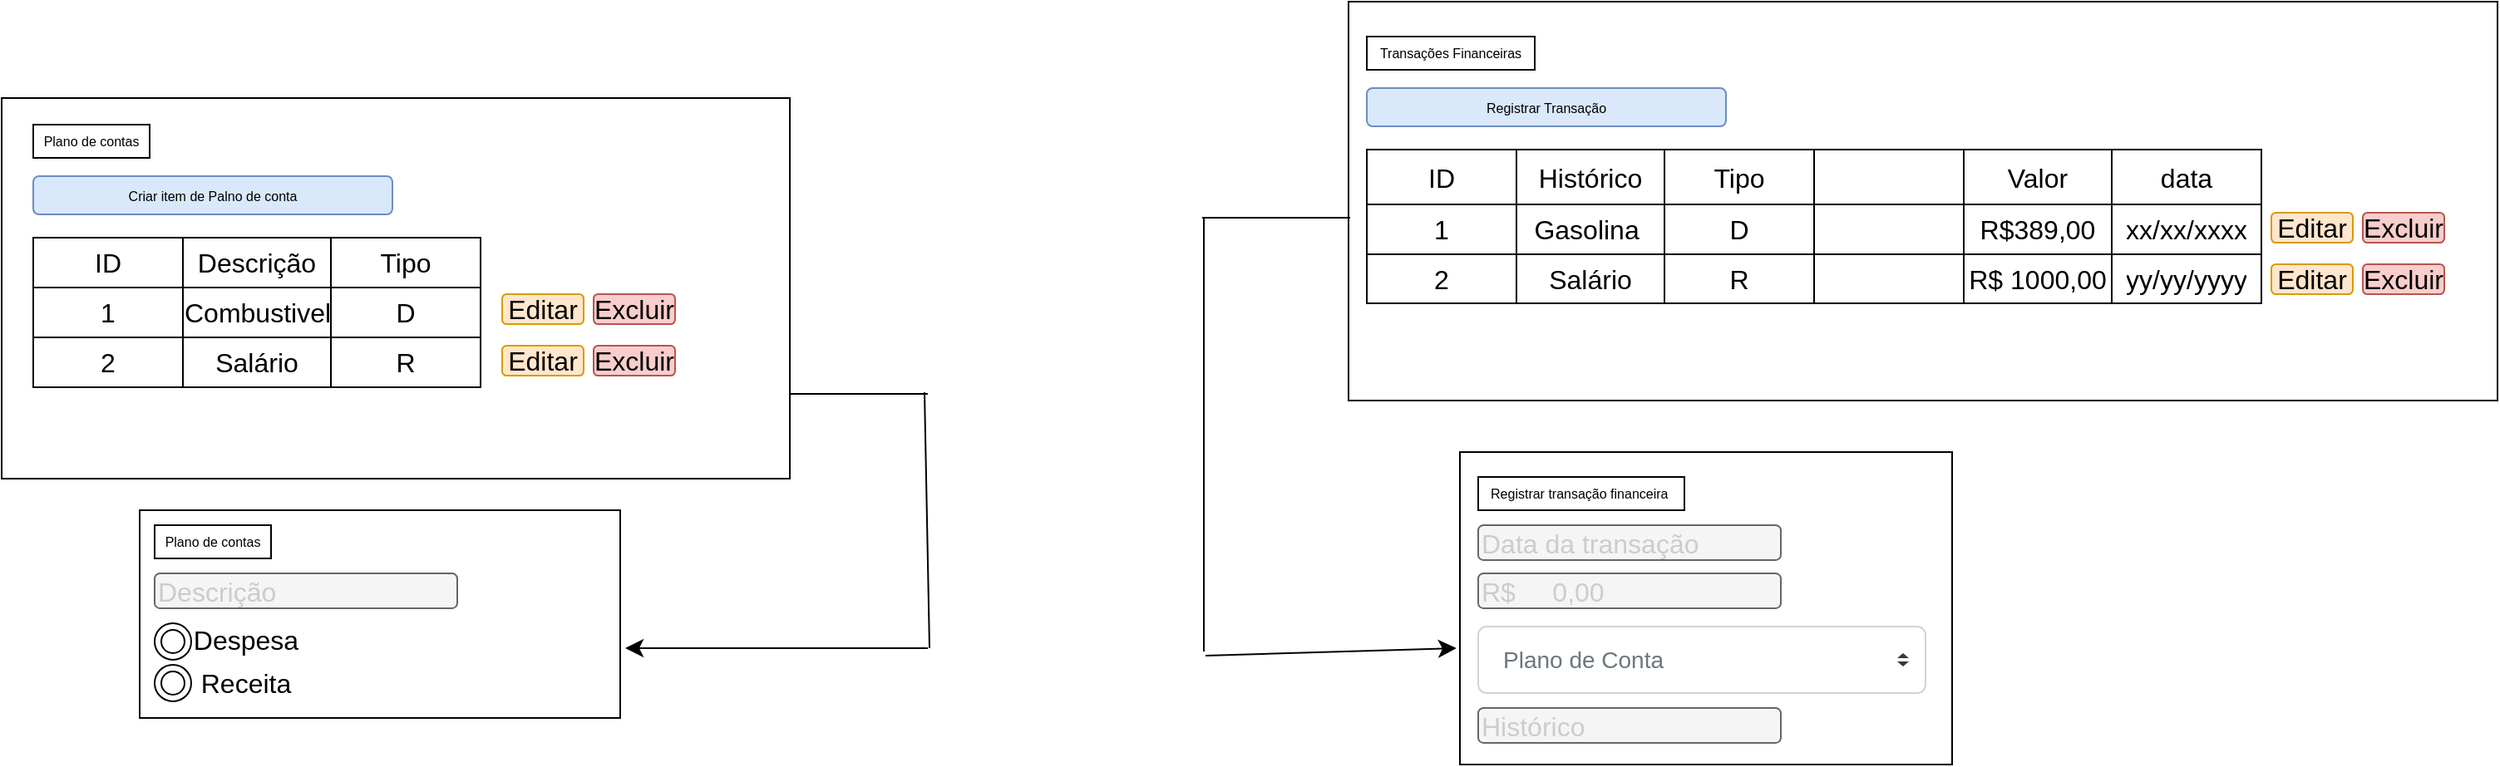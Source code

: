 <mxfile version="22.1.5" type="github">
  <diagram name="Página-1" id="bxvynTs7vyTyOahjGOtV">
    <mxGraphModel dx="1514" dy="1052" grid="0" gridSize="10" guides="1" tooltips="1" connect="1" arrows="1" fold="1" page="0" pageScale="1" pageWidth="827" pageHeight="1169" math="0" shadow="0">
      <root>
        <mxCell id="0" />
        <mxCell id="1" parent="0" />
        <mxCell id="HXcUSBCyM4X6-Kzy9UrR-1" value="" style="rounded=0;whiteSpace=wrap;html=1;fontSize=16;direction=west;" vertex="1" parent="1">
          <mxGeometry x="-17" y="-156" width="474" height="229" as="geometry" />
        </mxCell>
        <mxCell id="HXcUSBCyM4X6-Kzy9UrR-2" value="Plano de contas" style="text;html=1;strokeColor=black;fillColor=none;align=center;verticalAlign=middle;whiteSpace=wrap;rounded=0;fontSize=8;" vertex="1" parent="1">
          <mxGeometry x="2" y="-140" width="70" height="20" as="geometry" />
        </mxCell>
        <mxCell id="HXcUSBCyM4X6-Kzy9UrR-4" value="Criar item de Palno de conta" style="rounded=1;whiteSpace=wrap;html=1;fontSize=8;fillColor=#dae8fc;strokeColor=#6c8ebf;" vertex="1" parent="1">
          <mxGeometry x="2" y="-109" width="216" height="23" as="geometry" />
        </mxCell>
        <mxCell id="HXcUSBCyM4X6-Kzy9UrR-7" value="" style="shape=table;startSize=0;container=1;collapsible=0;childLayout=tableLayout;fontSize=16;" vertex="1" parent="1">
          <mxGeometry x="2" y="-72" width="269" height="90" as="geometry" />
        </mxCell>
        <mxCell id="HXcUSBCyM4X6-Kzy9UrR-8" value="" style="shape=tableRow;horizontal=0;startSize=0;swimlaneHead=0;swimlaneBody=0;strokeColor=inherit;top=0;left=0;bottom=0;right=0;collapsible=0;dropTarget=0;fillColor=none;points=[[0,0.5],[1,0.5]];portConstraint=eastwest;fontSize=16;" vertex="1" parent="HXcUSBCyM4X6-Kzy9UrR-7">
          <mxGeometry width="269" height="30" as="geometry" />
        </mxCell>
        <mxCell id="HXcUSBCyM4X6-Kzy9UrR-9" value="ID" style="shape=partialRectangle;html=1;whiteSpace=wrap;connectable=0;strokeColor=inherit;overflow=hidden;fillColor=none;top=0;left=0;bottom=0;right=0;pointerEvents=1;fontSize=16;" vertex="1" parent="HXcUSBCyM4X6-Kzy9UrR-8">
          <mxGeometry width="90" height="30" as="geometry">
            <mxRectangle width="90" height="30" as="alternateBounds" />
          </mxGeometry>
        </mxCell>
        <mxCell id="HXcUSBCyM4X6-Kzy9UrR-10" value="Descrição" style="shape=partialRectangle;html=1;whiteSpace=wrap;connectable=0;strokeColor=inherit;overflow=hidden;fillColor=none;top=0;left=0;bottom=0;right=0;pointerEvents=1;fontSize=16;" vertex="1" parent="HXcUSBCyM4X6-Kzy9UrR-8">
          <mxGeometry x="90" width="89" height="30" as="geometry">
            <mxRectangle width="89" height="30" as="alternateBounds" />
          </mxGeometry>
        </mxCell>
        <mxCell id="HXcUSBCyM4X6-Kzy9UrR-11" value="Tipo" style="shape=partialRectangle;html=1;whiteSpace=wrap;connectable=0;strokeColor=inherit;overflow=hidden;fillColor=none;top=0;left=0;bottom=0;right=0;pointerEvents=1;fontSize=16;" vertex="1" parent="HXcUSBCyM4X6-Kzy9UrR-8">
          <mxGeometry x="179" width="90" height="30" as="geometry">
            <mxRectangle width="90" height="30" as="alternateBounds" />
          </mxGeometry>
        </mxCell>
        <mxCell id="HXcUSBCyM4X6-Kzy9UrR-12" value="" style="shape=tableRow;horizontal=0;startSize=0;swimlaneHead=0;swimlaneBody=0;strokeColor=inherit;top=0;left=0;bottom=0;right=0;collapsible=0;dropTarget=0;fillColor=none;points=[[0,0.5],[1,0.5]];portConstraint=eastwest;fontSize=16;" vertex="1" parent="HXcUSBCyM4X6-Kzy9UrR-7">
          <mxGeometry y="30" width="269" height="30" as="geometry" />
        </mxCell>
        <mxCell id="HXcUSBCyM4X6-Kzy9UrR-13" value="1" style="shape=partialRectangle;html=1;whiteSpace=wrap;connectable=0;strokeColor=inherit;overflow=hidden;fillColor=none;top=0;left=0;bottom=0;right=0;pointerEvents=1;fontSize=16;" vertex="1" parent="HXcUSBCyM4X6-Kzy9UrR-12">
          <mxGeometry width="90" height="30" as="geometry">
            <mxRectangle width="90" height="30" as="alternateBounds" />
          </mxGeometry>
        </mxCell>
        <mxCell id="HXcUSBCyM4X6-Kzy9UrR-14" value="Combustivel" style="shape=partialRectangle;html=1;whiteSpace=wrap;connectable=0;strokeColor=inherit;overflow=hidden;fillColor=none;top=0;left=0;bottom=0;right=0;pointerEvents=1;fontSize=16;" vertex="1" parent="HXcUSBCyM4X6-Kzy9UrR-12">
          <mxGeometry x="90" width="89" height="30" as="geometry">
            <mxRectangle width="89" height="30" as="alternateBounds" />
          </mxGeometry>
        </mxCell>
        <mxCell id="HXcUSBCyM4X6-Kzy9UrR-15" value="D" style="shape=partialRectangle;html=1;whiteSpace=wrap;connectable=0;strokeColor=inherit;overflow=hidden;fillColor=none;top=0;left=0;bottom=0;right=0;pointerEvents=1;fontSize=16;" vertex="1" parent="HXcUSBCyM4X6-Kzy9UrR-12">
          <mxGeometry x="179" width="90" height="30" as="geometry">
            <mxRectangle width="90" height="30" as="alternateBounds" />
          </mxGeometry>
        </mxCell>
        <mxCell id="HXcUSBCyM4X6-Kzy9UrR-16" value="" style="shape=tableRow;horizontal=0;startSize=0;swimlaneHead=0;swimlaneBody=0;strokeColor=inherit;top=0;left=0;bottom=0;right=0;collapsible=0;dropTarget=0;fillColor=none;points=[[0,0.5],[1,0.5]];portConstraint=eastwest;fontSize=16;" vertex="1" parent="HXcUSBCyM4X6-Kzy9UrR-7">
          <mxGeometry y="60" width="269" height="30" as="geometry" />
        </mxCell>
        <mxCell id="HXcUSBCyM4X6-Kzy9UrR-17" value="2" style="shape=partialRectangle;html=1;whiteSpace=wrap;connectable=0;strokeColor=inherit;overflow=hidden;fillColor=none;top=0;left=0;bottom=0;right=0;pointerEvents=1;fontSize=16;" vertex="1" parent="HXcUSBCyM4X6-Kzy9UrR-16">
          <mxGeometry width="90" height="30" as="geometry">
            <mxRectangle width="90" height="30" as="alternateBounds" />
          </mxGeometry>
        </mxCell>
        <mxCell id="HXcUSBCyM4X6-Kzy9UrR-18" value="Salário" style="shape=partialRectangle;html=1;whiteSpace=wrap;connectable=0;strokeColor=inherit;overflow=hidden;fillColor=none;top=0;left=0;bottom=0;right=0;pointerEvents=1;fontSize=16;" vertex="1" parent="HXcUSBCyM4X6-Kzy9UrR-16">
          <mxGeometry x="90" width="89" height="30" as="geometry">
            <mxRectangle width="89" height="30" as="alternateBounds" />
          </mxGeometry>
        </mxCell>
        <mxCell id="HXcUSBCyM4X6-Kzy9UrR-19" value="R" style="shape=partialRectangle;html=1;whiteSpace=wrap;connectable=0;strokeColor=inherit;overflow=hidden;fillColor=none;top=0;left=0;bottom=0;right=0;pointerEvents=1;fontSize=16;" vertex="1" parent="HXcUSBCyM4X6-Kzy9UrR-16">
          <mxGeometry x="179" width="90" height="30" as="geometry">
            <mxRectangle width="90" height="30" as="alternateBounds" />
          </mxGeometry>
        </mxCell>
        <mxCell id="HXcUSBCyM4X6-Kzy9UrR-20" value="Editar" style="rounded=1;whiteSpace=wrap;html=1;fontSize=16;fillColor=#ffe6cc;strokeColor=#d79b00;" vertex="1" parent="1">
          <mxGeometry x="284" y="-38" width="49" height="18" as="geometry" />
        </mxCell>
        <mxCell id="HXcUSBCyM4X6-Kzy9UrR-22" value="Editar" style="rounded=1;whiteSpace=wrap;html=1;fontSize=16;fillColor=#ffe6cc;strokeColor=#d79b00;" vertex="1" parent="1">
          <mxGeometry x="284" y="-7" width="49" height="18" as="geometry" />
        </mxCell>
        <mxCell id="HXcUSBCyM4X6-Kzy9UrR-24" value="Excluir" style="rounded=1;whiteSpace=wrap;html=1;fontSize=16;fillColor=#f8cecc;strokeColor=#b85450;" vertex="1" parent="1">
          <mxGeometry x="339" y="-38" width="49" height="18" as="geometry" />
        </mxCell>
        <mxCell id="HXcUSBCyM4X6-Kzy9UrR-25" value="Excluir" style="rounded=1;whiteSpace=wrap;html=1;fontSize=16;fillColor=#f8cecc;strokeColor=#b85450;" vertex="1" parent="1">
          <mxGeometry x="339" y="-7" width="49" height="18" as="geometry" />
        </mxCell>
        <mxCell id="HXcUSBCyM4X6-Kzy9UrR-26" value="" style="rounded=0;whiteSpace=wrap;html=1;fontSize=16;" vertex="1" parent="1">
          <mxGeometry x="66" y="92" width="289" height="125" as="geometry" />
        </mxCell>
        <mxCell id="HXcUSBCyM4X6-Kzy9UrR-27" value="Plano de contas" style="text;html=1;strokeColor=black;fillColor=none;align=center;verticalAlign=middle;whiteSpace=wrap;rounded=0;fontSize=8;" vertex="1" parent="1">
          <mxGeometry x="75" y="101" width="70" height="20" as="geometry" />
        </mxCell>
        <mxCell id="HXcUSBCyM4X6-Kzy9UrR-28" value="&lt;font color=&quot;#cccccc&quot;&gt;Descrição&lt;/font&gt;" style="rounded=1;whiteSpace=wrap;html=1;fontSize=16;align=left;strokeColor=#666666;fillColor=#f5f5f5;fontColor=#333333;" vertex="1" parent="1">
          <mxGeometry x="75" y="130" width="182" height="21" as="geometry" />
        </mxCell>
        <mxCell id="HXcUSBCyM4X6-Kzy9UrR-29" value="" style="ellipse;shape=doubleEllipse;whiteSpace=wrap;html=1;aspect=fixed;fontSize=16;" vertex="1" parent="1">
          <mxGeometry x="75" y="160" width="22" height="22" as="geometry" />
        </mxCell>
        <mxCell id="HXcUSBCyM4X6-Kzy9UrR-30" value="" style="ellipse;shape=doubleEllipse;whiteSpace=wrap;html=1;aspect=fixed;fontSize=16;" vertex="1" parent="1">
          <mxGeometry x="75" y="185" width="22" height="22" as="geometry" />
        </mxCell>
        <mxCell id="HXcUSBCyM4X6-Kzy9UrR-31" value="Despesa" style="text;strokeColor=none;fillColor=none;html=1;align=center;verticalAlign=middle;whiteSpace=wrap;rounded=0;fontSize=16;" vertex="1" parent="1">
          <mxGeometry x="100" y="155" width="60" height="30" as="geometry" />
        </mxCell>
        <mxCell id="HXcUSBCyM4X6-Kzy9UrR-32" value="Receita" style="text;strokeColor=none;fillColor=none;html=1;align=center;verticalAlign=middle;whiteSpace=wrap;rounded=0;fontSize=16;" vertex="1" parent="1">
          <mxGeometry x="100" y="181" width="60" height="30" as="geometry" />
        </mxCell>
        <mxCell id="HXcUSBCyM4X6-Kzy9UrR-36" value="" style="endArrow=none;html=1;rounded=0;fontSize=12;startSize=8;endSize=8;curved=1;" edge="1" parent="1">
          <mxGeometry width="50" height="50" relative="1" as="geometry">
            <mxPoint x="457" y="22" as="sourcePoint" />
            <mxPoint x="540" y="22" as="targetPoint" />
          </mxGeometry>
        </mxCell>
        <mxCell id="HXcUSBCyM4X6-Kzy9UrR-38" value="" style="endArrow=none;html=1;rounded=0;fontSize=12;startSize=8;endSize=8;curved=1;" edge="1" parent="1">
          <mxGeometry width="50" height="50" relative="1" as="geometry">
            <mxPoint x="538" y="21" as="sourcePoint" />
            <mxPoint x="541" y="175" as="targetPoint" />
          </mxGeometry>
        </mxCell>
        <mxCell id="HXcUSBCyM4X6-Kzy9UrR-39" value="" style="endArrow=classic;html=1;rounded=0;fontSize=12;startSize=8;endSize=8;curved=1;" edge="1" parent="1">
          <mxGeometry width="50" height="50" relative="1" as="geometry">
            <mxPoint x="540" y="175" as="sourcePoint" />
            <mxPoint x="358" y="175" as="targetPoint" />
          </mxGeometry>
        </mxCell>
        <mxCell id="HXcUSBCyM4X6-Kzy9UrR-41" value="Transações Financeiras" style="text;html=1;strokeColor=black;fillColor=none;align=center;verticalAlign=middle;whiteSpace=wrap;rounded=0;fontSize=8;" vertex="1" parent="1">
          <mxGeometry x="804" y="-193" width="101" height="20" as="geometry" />
        </mxCell>
        <mxCell id="HXcUSBCyM4X6-Kzy9UrR-42" value="Registrar Transação" style="rounded=1;whiteSpace=wrap;html=1;fontSize=8;fillColor=#dae8fc;strokeColor=#6c8ebf;" vertex="1" parent="1">
          <mxGeometry x="804" y="-162" width="216" height="23" as="geometry" />
        </mxCell>
        <mxCell id="HXcUSBCyM4X6-Kzy9UrR-43" value="" style="shape=table;startSize=0;container=1;collapsible=0;childLayout=tableLayout;fontSize=16;" vertex="1" parent="1">
          <mxGeometry x="804" y="-125" width="269" height="92.5" as="geometry" />
        </mxCell>
        <mxCell id="HXcUSBCyM4X6-Kzy9UrR-44" value="" style="shape=tableRow;horizontal=0;startSize=0;swimlaneHead=0;swimlaneBody=0;strokeColor=inherit;top=0;left=0;bottom=0;right=0;collapsible=0;dropTarget=0;fillColor=none;points=[[0,0.5],[1,0.5]];portConstraint=eastwest;fontSize=16;" vertex="1" parent="HXcUSBCyM4X6-Kzy9UrR-43">
          <mxGeometry width="269" height="33" as="geometry" />
        </mxCell>
        <mxCell id="HXcUSBCyM4X6-Kzy9UrR-45" value="ID" style="shape=partialRectangle;html=1;whiteSpace=wrap;connectable=0;strokeColor=inherit;overflow=hidden;fillColor=none;top=0;left=0;bottom=0;right=0;pointerEvents=1;fontSize=16;" vertex="1" parent="HXcUSBCyM4X6-Kzy9UrR-44">
          <mxGeometry width="90" height="33" as="geometry">
            <mxRectangle width="90" height="33" as="alternateBounds" />
          </mxGeometry>
        </mxCell>
        <mxCell id="HXcUSBCyM4X6-Kzy9UrR-46" value="Histórico" style="shape=partialRectangle;html=1;whiteSpace=wrap;connectable=0;strokeColor=inherit;overflow=hidden;fillColor=none;top=0;left=0;bottom=0;right=0;pointerEvents=1;fontSize=16;" vertex="1" parent="HXcUSBCyM4X6-Kzy9UrR-44">
          <mxGeometry x="90" width="89" height="33" as="geometry">
            <mxRectangle width="89" height="33" as="alternateBounds" />
          </mxGeometry>
        </mxCell>
        <mxCell id="HXcUSBCyM4X6-Kzy9UrR-47" value="Tipo" style="shape=partialRectangle;html=1;whiteSpace=wrap;connectable=0;strokeColor=inherit;overflow=hidden;fillColor=none;top=0;left=0;bottom=0;right=0;pointerEvents=1;fontSize=16;" vertex="1" parent="HXcUSBCyM4X6-Kzy9UrR-44">
          <mxGeometry x="179" width="90" height="33" as="geometry">
            <mxRectangle width="90" height="33" as="alternateBounds" />
          </mxGeometry>
        </mxCell>
        <mxCell id="HXcUSBCyM4X6-Kzy9UrR-48" value="" style="shape=tableRow;horizontal=0;startSize=0;swimlaneHead=0;swimlaneBody=0;strokeColor=inherit;top=0;left=0;bottom=0;right=0;collapsible=0;dropTarget=0;fillColor=none;points=[[0,0.5],[1,0.5]];portConstraint=eastwest;fontSize=16;" vertex="1" parent="HXcUSBCyM4X6-Kzy9UrR-43">
          <mxGeometry y="33" width="269" height="30" as="geometry" />
        </mxCell>
        <mxCell id="HXcUSBCyM4X6-Kzy9UrR-49" value="1" style="shape=partialRectangle;html=1;whiteSpace=wrap;connectable=0;strokeColor=inherit;overflow=hidden;fillColor=none;top=0;left=0;bottom=0;right=0;pointerEvents=1;fontSize=16;" vertex="1" parent="HXcUSBCyM4X6-Kzy9UrR-48">
          <mxGeometry width="90" height="30" as="geometry">
            <mxRectangle width="90" height="30" as="alternateBounds" />
          </mxGeometry>
        </mxCell>
        <mxCell id="HXcUSBCyM4X6-Kzy9UrR-50" value="Gasolina&amp;nbsp;" style="shape=partialRectangle;html=1;whiteSpace=wrap;connectable=0;strokeColor=inherit;overflow=hidden;fillColor=none;top=0;left=0;bottom=0;right=0;pointerEvents=1;fontSize=16;" vertex="1" parent="HXcUSBCyM4X6-Kzy9UrR-48">
          <mxGeometry x="90" width="89" height="30" as="geometry">
            <mxRectangle width="89" height="30" as="alternateBounds" />
          </mxGeometry>
        </mxCell>
        <mxCell id="HXcUSBCyM4X6-Kzy9UrR-51" value="D" style="shape=partialRectangle;html=1;whiteSpace=wrap;connectable=0;strokeColor=inherit;overflow=hidden;fillColor=none;top=0;left=0;bottom=0;right=0;pointerEvents=1;fontSize=16;" vertex="1" parent="HXcUSBCyM4X6-Kzy9UrR-48">
          <mxGeometry x="179" width="90" height="30" as="geometry">
            <mxRectangle width="90" height="30" as="alternateBounds" />
          </mxGeometry>
        </mxCell>
        <mxCell id="HXcUSBCyM4X6-Kzy9UrR-52" value="" style="shape=tableRow;horizontal=0;startSize=0;swimlaneHead=0;swimlaneBody=0;strokeColor=inherit;top=0;left=0;bottom=0;right=0;collapsible=0;dropTarget=0;fillColor=none;points=[[0,0.5],[1,0.5]];portConstraint=eastwest;fontSize=16;" vertex="1" parent="HXcUSBCyM4X6-Kzy9UrR-43">
          <mxGeometry y="63" width="269" height="30" as="geometry" />
        </mxCell>
        <mxCell id="HXcUSBCyM4X6-Kzy9UrR-53" value="2" style="shape=partialRectangle;html=1;whiteSpace=wrap;connectable=0;strokeColor=inherit;overflow=hidden;fillColor=none;top=0;left=0;bottom=0;right=0;pointerEvents=1;fontSize=16;" vertex="1" parent="HXcUSBCyM4X6-Kzy9UrR-52">
          <mxGeometry width="90" height="30" as="geometry">
            <mxRectangle width="90" height="30" as="alternateBounds" />
          </mxGeometry>
        </mxCell>
        <mxCell id="HXcUSBCyM4X6-Kzy9UrR-54" value="Salário" style="shape=partialRectangle;html=1;whiteSpace=wrap;connectable=0;strokeColor=inherit;overflow=hidden;fillColor=none;top=0;left=0;bottom=0;right=0;pointerEvents=1;fontSize=16;" vertex="1" parent="HXcUSBCyM4X6-Kzy9UrR-52">
          <mxGeometry x="90" width="89" height="30" as="geometry">
            <mxRectangle width="89" height="30" as="alternateBounds" />
          </mxGeometry>
        </mxCell>
        <mxCell id="HXcUSBCyM4X6-Kzy9UrR-55" value="R" style="shape=partialRectangle;html=1;whiteSpace=wrap;connectable=0;strokeColor=inherit;overflow=hidden;fillColor=none;top=0;left=0;bottom=0;right=0;pointerEvents=1;fontSize=16;" vertex="1" parent="HXcUSBCyM4X6-Kzy9UrR-52">
          <mxGeometry x="179" width="90" height="30" as="geometry">
            <mxRectangle width="90" height="30" as="alternateBounds" />
          </mxGeometry>
        </mxCell>
        <mxCell id="HXcUSBCyM4X6-Kzy9UrR-56" value="Editar" style="rounded=1;whiteSpace=wrap;html=1;fontSize=16;fillColor=#ffe6cc;strokeColor=#d79b00;" vertex="1" parent="1">
          <mxGeometry x="1348" y="-87" width="49" height="18" as="geometry" />
        </mxCell>
        <mxCell id="HXcUSBCyM4X6-Kzy9UrR-57" value="Editar" style="rounded=1;whiteSpace=wrap;html=1;fontSize=16;fillColor=#ffe6cc;strokeColor=#d79b00;" vertex="1" parent="1">
          <mxGeometry x="1348" y="-56" width="49" height="18" as="geometry" />
        </mxCell>
        <mxCell id="HXcUSBCyM4X6-Kzy9UrR-58" value="Excluir" style="rounded=1;whiteSpace=wrap;html=1;fontSize=16;fillColor=#f8cecc;strokeColor=#b85450;" vertex="1" parent="1">
          <mxGeometry x="1403" y="-87" width="49" height="18" as="geometry" />
        </mxCell>
        <mxCell id="HXcUSBCyM4X6-Kzy9UrR-59" value="Excluir" style="rounded=1;whiteSpace=wrap;html=1;fontSize=16;fillColor=#f8cecc;strokeColor=#b85450;" vertex="1" parent="1">
          <mxGeometry x="1403" y="-56" width="49" height="18" as="geometry" />
        </mxCell>
        <mxCell id="HXcUSBCyM4X6-Kzy9UrR-87" value="" style="shape=table;startSize=0;container=1;collapsible=0;childLayout=tableLayout;fontSize=16;" vertex="1" parent="1">
          <mxGeometry x="1073" y="-125" width="269" height="92.5" as="geometry" />
        </mxCell>
        <mxCell id="HXcUSBCyM4X6-Kzy9UrR-88" value="" style="shape=tableRow;horizontal=0;startSize=0;swimlaneHead=0;swimlaneBody=0;strokeColor=inherit;top=0;left=0;bottom=0;right=0;collapsible=0;dropTarget=0;fillColor=none;points=[[0,0.5],[1,0.5]];portConstraint=eastwest;fontSize=16;" vertex="1" parent="HXcUSBCyM4X6-Kzy9UrR-87">
          <mxGeometry width="269" height="33" as="geometry" />
        </mxCell>
        <mxCell id="HXcUSBCyM4X6-Kzy9UrR-89" value="" style="shape=partialRectangle;html=1;whiteSpace=wrap;connectable=0;strokeColor=inherit;overflow=hidden;fillColor=none;top=0;left=0;bottom=0;right=0;pointerEvents=1;fontSize=16;" vertex="1" parent="HXcUSBCyM4X6-Kzy9UrR-88">
          <mxGeometry width="90" height="33" as="geometry">
            <mxRectangle width="90" height="33" as="alternateBounds" />
          </mxGeometry>
        </mxCell>
        <mxCell id="HXcUSBCyM4X6-Kzy9UrR-90" value="Valor" style="shape=partialRectangle;html=1;whiteSpace=wrap;connectable=0;strokeColor=inherit;overflow=hidden;fillColor=none;top=0;left=0;bottom=0;right=0;pointerEvents=1;fontSize=16;" vertex="1" parent="HXcUSBCyM4X6-Kzy9UrR-88">
          <mxGeometry x="90" width="89" height="33" as="geometry">
            <mxRectangle width="89" height="33" as="alternateBounds" />
          </mxGeometry>
        </mxCell>
        <mxCell id="HXcUSBCyM4X6-Kzy9UrR-91" value="data" style="shape=partialRectangle;html=1;whiteSpace=wrap;connectable=0;strokeColor=inherit;overflow=hidden;fillColor=none;top=0;left=0;bottom=0;right=0;pointerEvents=1;fontSize=16;" vertex="1" parent="HXcUSBCyM4X6-Kzy9UrR-88">
          <mxGeometry x="179" width="90" height="33" as="geometry">
            <mxRectangle width="90" height="33" as="alternateBounds" />
          </mxGeometry>
        </mxCell>
        <mxCell id="HXcUSBCyM4X6-Kzy9UrR-92" value="" style="shape=tableRow;horizontal=0;startSize=0;swimlaneHead=0;swimlaneBody=0;strokeColor=inherit;top=0;left=0;bottom=0;right=0;collapsible=0;dropTarget=0;fillColor=none;points=[[0,0.5],[1,0.5]];portConstraint=eastwest;fontSize=16;" vertex="1" parent="HXcUSBCyM4X6-Kzy9UrR-87">
          <mxGeometry y="33" width="269" height="30" as="geometry" />
        </mxCell>
        <mxCell id="HXcUSBCyM4X6-Kzy9UrR-93" value="" style="shape=partialRectangle;html=1;whiteSpace=wrap;connectable=0;strokeColor=inherit;overflow=hidden;fillColor=none;top=0;left=0;bottom=0;right=0;pointerEvents=1;fontSize=16;" vertex="1" parent="HXcUSBCyM4X6-Kzy9UrR-92">
          <mxGeometry width="90" height="30" as="geometry">
            <mxRectangle width="90" height="30" as="alternateBounds" />
          </mxGeometry>
        </mxCell>
        <mxCell id="HXcUSBCyM4X6-Kzy9UrR-94" value="R$389,00" style="shape=partialRectangle;html=1;whiteSpace=wrap;connectable=0;strokeColor=inherit;overflow=hidden;fillColor=none;top=0;left=0;bottom=0;right=0;pointerEvents=1;fontSize=16;" vertex="1" parent="HXcUSBCyM4X6-Kzy9UrR-92">
          <mxGeometry x="90" width="89" height="30" as="geometry">
            <mxRectangle width="89" height="30" as="alternateBounds" />
          </mxGeometry>
        </mxCell>
        <mxCell id="HXcUSBCyM4X6-Kzy9UrR-95" value="xx/xx/xxxx" style="shape=partialRectangle;html=1;whiteSpace=wrap;connectable=0;strokeColor=inherit;overflow=hidden;fillColor=none;top=0;left=0;bottom=0;right=0;pointerEvents=1;fontSize=16;" vertex="1" parent="HXcUSBCyM4X6-Kzy9UrR-92">
          <mxGeometry x="179" width="90" height="30" as="geometry">
            <mxRectangle width="90" height="30" as="alternateBounds" />
          </mxGeometry>
        </mxCell>
        <mxCell id="HXcUSBCyM4X6-Kzy9UrR-96" value="" style="shape=tableRow;horizontal=0;startSize=0;swimlaneHead=0;swimlaneBody=0;strokeColor=inherit;top=0;left=0;bottom=0;right=0;collapsible=0;dropTarget=0;fillColor=none;points=[[0,0.5],[1,0.5]];portConstraint=eastwest;fontSize=16;" vertex="1" parent="HXcUSBCyM4X6-Kzy9UrR-87">
          <mxGeometry y="63" width="269" height="30" as="geometry" />
        </mxCell>
        <mxCell id="HXcUSBCyM4X6-Kzy9UrR-97" value="" style="shape=partialRectangle;html=1;whiteSpace=wrap;connectable=0;strokeColor=inherit;overflow=hidden;fillColor=none;top=0;left=0;bottom=0;right=0;pointerEvents=1;fontSize=16;" vertex="1" parent="HXcUSBCyM4X6-Kzy9UrR-96">
          <mxGeometry width="90" height="30" as="geometry">
            <mxRectangle width="90" height="30" as="alternateBounds" />
          </mxGeometry>
        </mxCell>
        <mxCell id="HXcUSBCyM4X6-Kzy9UrR-98" value="R$ 1000,00" style="shape=partialRectangle;html=1;whiteSpace=wrap;connectable=0;strokeColor=inherit;overflow=hidden;fillColor=none;top=0;left=0;bottom=0;right=0;pointerEvents=1;fontSize=16;" vertex="1" parent="HXcUSBCyM4X6-Kzy9UrR-96">
          <mxGeometry x="90" width="89" height="30" as="geometry">
            <mxRectangle width="89" height="30" as="alternateBounds" />
          </mxGeometry>
        </mxCell>
        <mxCell id="HXcUSBCyM4X6-Kzy9UrR-99" value="yy/yy/yyyy" style="shape=partialRectangle;html=1;whiteSpace=wrap;connectable=0;strokeColor=inherit;overflow=hidden;fillColor=none;top=0;left=0;bottom=0;right=0;pointerEvents=1;fontSize=16;" vertex="1" parent="HXcUSBCyM4X6-Kzy9UrR-96">
          <mxGeometry x="179" width="90" height="30" as="geometry">
            <mxRectangle width="90" height="30" as="alternateBounds" />
          </mxGeometry>
        </mxCell>
        <mxCell id="HXcUSBCyM4X6-Kzy9UrR-101" value="Registrar transação financeira&amp;nbsp;" style="text;html=1;strokeColor=black;fillColor=none;align=center;verticalAlign=middle;whiteSpace=wrap;rounded=0;fontSize=8;" vertex="1" parent="1">
          <mxGeometry x="871" y="72" width="124" height="20" as="geometry" />
        </mxCell>
        <mxCell id="HXcUSBCyM4X6-Kzy9UrR-102" value="&lt;font color=&quot;#cccccc&quot;&gt;Data da transação&lt;/font&gt;" style="rounded=1;whiteSpace=wrap;html=1;fontSize=16;align=left;strokeColor=#666666;fillColor=#f5f5f5;fontColor=#333333;" vertex="1" parent="1">
          <mxGeometry x="871" y="101" width="182" height="21" as="geometry" />
        </mxCell>
        <mxCell id="HXcUSBCyM4X6-Kzy9UrR-108" value="&lt;font color=&quot;#cccccc&quot;&gt;R$&amp;nbsp; &amp;nbsp; &amp;nbsp;0,00&lt;/font&gt;" style="rounded=1;whiteSpace=wrap;html=1;fontSize=16;align=left;strokeColor=#666666;fillColor=#f5f5f5;fontColor=#333333;" vertex="1" parent="1">
          <mxGeometry x="871" y="130" width="182" height="21" as="geometry" />
        </mxCell>
        <mxCell id="HXcUSBCyM4X6-Kzy9UrR-109" value="Plano de Conta" style="html=1;shadow=0;dashed=0;shape=mxgraph.bootstrap.rrect;rSize=5;fillColor=#ffffff;strokeColor=#CED4DA;align=left;spacing=15;fontSize=14;fontColor=#6C767D;" vertex="1" parent="1">
          <mxGeometry x="871" y="162" width="269" height="40" as="geometry" />
        </mxCell>
        <mxCell id="HXcUSBCyM4X6-Kzy9UrR-110" value="" style="shape=triangle;direction=south;fillColor=#343A40;strokeColor=none;perimeter=none;fontSize=16;" vertex="1" parent="HXcUSBCyM4X6-Kzy9UrR-109">
          <mxGeometry x="1" y="0.5" width="7" height="3" relative="1" as="geometry">
            <mxPoint x="-17" y="1" as="offset" />
          </mxGeometry>
        </mxCell>
        <mxCell id="HXcUSBCyM4X6-Kzy9UrR-111" value="" style="shape=triangle;direction=north;fillColor=#343A40;strokeColor=none;perimeter=none;fontSize=16;" vertex="1" parent="HXcUSBCyM4X6-Kzy9UrR-109">
          <mxGeometry x="1" y="0.5" width="7" height="3" relative="1" as="geometry">
            <mxPoint x="-17" y="-4" as="offset" />
          </mxGeometry>
        </mxCell>
        <mxCell id="HXcUSBCyM4X6-Kzy9UrR-112" value="&lt;font color=&quot;#cccccc&quot;&gt;Histórico&lt;/font&gt;" style="rounded=1;whiteSpace=wrap;html=1;fontSize=16;align=left;strokeColor=#666666;fillColor=#f5f5f5;fontColor=#333333;" vertex="1" parent="1">
          <mxGeometry x="871" y="211" width="182" height="21" as="geometry" />
        </mxCell>
        <mxCell id="HXcUSBCyM4X6-Kzy9UrR-114" value="" style="rounded=0;whiteSpace=wrap;html=1;fontSize=16;fillColor=none;" vertex="1" parent="1">
          <mxGeometry x="860" y="57" width="296" height="188" as="geometry" />
        </mxCell>
        <mxCell id="HXcUSBCyM4X6-Kzy9UrR-115" value="" style="endArrow=none;html=1;rounded=0;fontSize=12;startSize=8;endSize=8;curved=1;" edge="1" parent="1">
          <mxGeometry width="50" height="50" relative="1" as="geometry">
            <mxPoint x="705" y="-84" as="sourcePoint" />
            <mxPoint x="794" y="-84" as="targetPoint" />
          </mxGeometry>
        </mxCell>
        <mxCell id="HXcUSBCyM4X6-Kzy9UrR-122" value="" style="endArrow=none;html=1;rounded=0;fontSize=12;startSize=8;endSize=8;curved=1;" edge="1" parent="1">
          <mxGeometry width="50" height="50" relative="1" as="geometry">
            <mxPoint x="706" y="177" as="sourcePoint" />
            <mxPoint x="706" y="-84" as="targetPoint" />
          </mxGeometry>
        </mxCell>
        <mxCell id="HXcUSBCyM4X6-Kzy9UrR-123" value="" style="endArrow=classic;html=1;rounded=0;fontSize=12;startSize=8;endSize=8;curved=1;entryX=-0.007;entryY=0.628;entryDx=0;entryDy=0;entryPerimeter=0;" edge="1" parent="1" target="HXcUSBCyM4X6-Kzy9UrR-114">
          <mxGeometry width="50" height="50" relative="1" as="geometry">
            <mxPoint x="707" y="179.5" as="sourcePoint" />
            <mxPoint x="757" y="129.5" as="targetPoint" />
          </mxGeometry>
        </mxCell>
        <mxCell id="HXcUSBCyM4X6-Kzy9UrR-124" value="" style="rounded=0;whiteSpace=wrap;html=1;fontSize=16;fillColor=none;" vertex="1" parent="1">
          <mxGeometry x="793" y="-214" width="691" height="240" as="geometry" />
        </mxCell>
      </root>
    </mxGraphModel>
  </diagram>
</mxfile>
